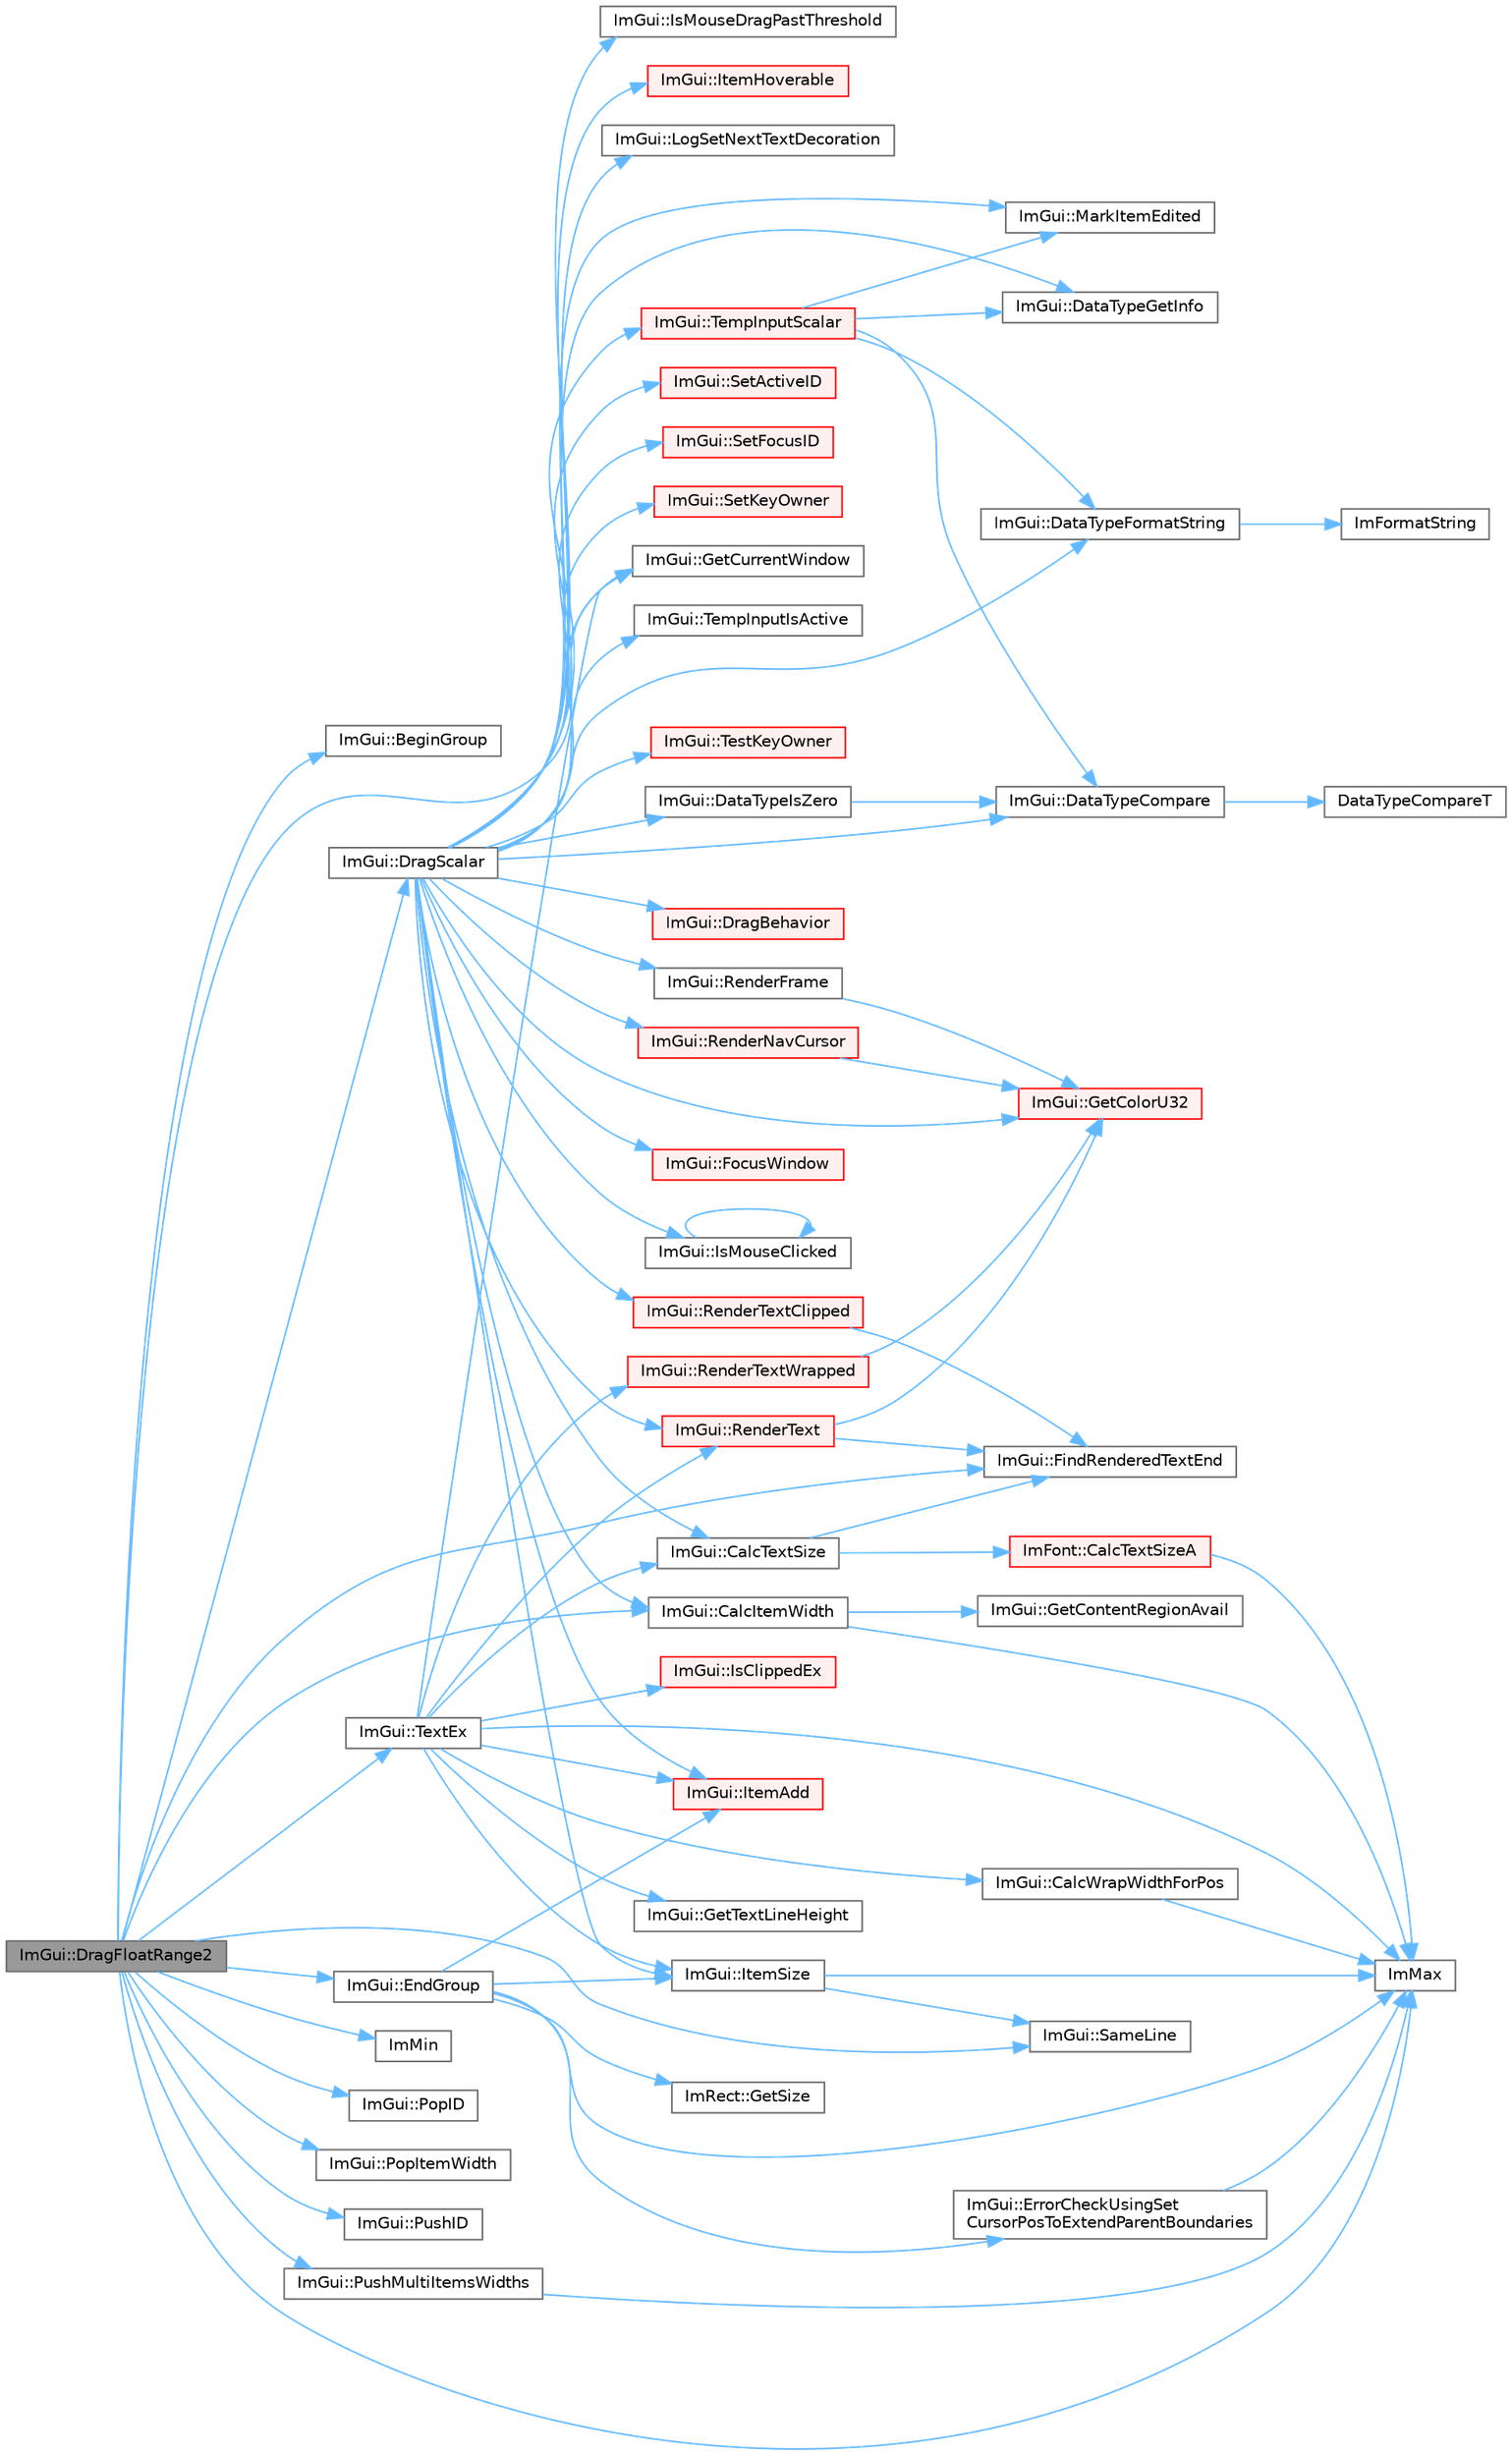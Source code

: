 digraph "ImGui::DragFloatRange2"
{
 // LATEX_PDF_SIZE
  bgcolor="transparent";
  edge [fontname=Helvetica,fontsize=10,labelfontname=Helvetica,labelfontsize=10];
  node [fontname=Helvetica,fontsize=10,shape=box,height=0.2,width=0.4];
  rankdir="LR";
  Node1 [id="Node000001",label="ImGui::DragFloatRange2",height=0.2,width=0.4,color="gray40", fillcolor="grey60", style="filled", fontcolor="black",tooltip=" "];
  Node1 -> Node2 [id="edge1_Node000001_Node000002",color="steelblue1",style="solid",tooltip=" "];
  Node2 [id="Node000002",label="ImGui::BeginGroup",height=0.2,width=0.4,color="grey40", fillcolor="white", style="filled",URL="$namespace_im_gui.html#a42407e196b7ed2a8755bff28aae9805f",tooltip=" "];
  Node1 -> Node3 [id="edge2_Node000001_Node000003",color="steelblue1",style="solid",tooltip=" "];
  Node3 [id="Node000003",label="ImGui::CalcItemWidth",height=0.2,width=0.4,color="grey40", fillcolor="white", style="filled",URL="$namespace_im_gui.html#ab3b3ba92ebd8bca4a552dd93321a1994",tooltip=" "];
  Node3 -> Node4 [id="edge3_Node000003_Node000004",color="steelblue1",style="solid",tooltip=" "];
  Node4 [id="Node000004",label="ImGui::GetContentRegionAvail",height=0.2,width=0.4,color="grey40", fillcolor="white", style="filled",URL="$namespace_im_gui.html#a410c8e19b2fea8b52746ca11b3930301",tooltip=" "];
  Node3 -> Node5 [id="edge4_Node000003_Node000005",color="steelblue1",style="solid",tooltip=" "];
  Node5 [id="Node000005",label="ImMax",height=0.2,width=0.4,color="grey40", fillcolor="white", style="filled",URL="$imgui__internal_8h.html#a7667efd95147d0422f140917c71a9226",tooltip=" "];
  Node1 -> Node6 [id="edge5_Node000001_Node000006",color="steelblue1",style="solid",tooltip=" "];
  Node6 [id="Node000006",label="ImGui::DragScalar",height=0.2,width=0.4,color="grey40", fillcolor="white", style="filled",URL="$namespace_im_gui.html#a17d8926e8f44a6d00575b12081c51fe0",tooltip=" "];
  Node6 -> Node3 [id="edge6_Node000006_Node000003",color="steelblue1",style="solid",tooltip=" "];
  Node6 -> Node7 [id="edge7_Node000006_Node000007",color="steelblue1",style="solid",tooltip=" "];
  Node7 [id="Node000007",label="ImGui::CalcTextSize",height=0.2,width=0.4,color="grey40", fillcolor="white", style="filled",URL="$namespace_im_gui.html#a848b9db6cc4a186751c0ecebcaadc33b",tooltip=" "];
  Node7 -> Node8 [id="edge8_Node000007_Node000008",color="steelblue1",style="solid",tooltip=" "];
  Node8 [id="Node000008",label="ImFont::CalcTextSizeA",height=0.2,width=0.4,color="red", fillcolor="#FFF0F0", style="filled",URL="$struct_im_font.html#a418146c00c3dee351a411b952cce5175",tooltip=" "];
  Node8 -> Node5 [id="edge9_Node000008_Node000005",color="steelblue1",style="solid",tooltip=" "];
  Node7 -> Node15 [id="edge10_Node000007_Node000015",color="steelblue1",style="solid",tooltip=" "];
  Node15 [id="Node000015",label="ImGui::FindRenderedTextEnd",height=0.2,width=0.4,color="grey40", fillcolor="white", style="filled",URL="$namespace_im_gui.html#a7671e1dbc803a31b06081b52a771d83f",tooltip=" "];
  Node6 -> Node16 [id="edge11_Node000006_Node000016",color="steelblue1",style="solid",tooltip=" "];
  Node16 [id="Node000016",label="ImGui::DataTypeCompare",height=0.2,width=0.4,color="grey40", fillcolor="white", style="filled",URL="$namespace_im_gui.html#aa859c7a74393669eb8418a82b5b174e7",tooltip=" "];
  Node16 -> Node17 [id="edge12_Node000016_Node000017",color="steelblue1",style="solid",tooltip=" "];
  Node17 [id="Node000017",label="DataTypeCompareT",height=0.2,width=0.4,color="grey40", fillcolor="white", style="filled",URL="$imgui__widgets_8cpp.html#a912c66d17cb3b09d5daac6e6b992a9a2",tooltip=" "];
  Node6 -> Node18 [id="edge13_Node000006_Node000018",color="steelblue1",style="solid",tooltip=" "];
  Node18 [id="Node000018",label="ImGui::DataTypeFormatString",height=0.2,width=0.4,color="grey40", fillcolor="white", style="filled",URL="$namespace_im_gui.html#a5fda8e22d0e4721940aefcb7232b1f82",tooltip=" "];
  Node18 -> Node19 [id="edge14_Node000018_Node000019",color="steelblue1",style="solid",tooltip=" "];
  Node19 [id="Node000019",label="ImFormatString",height=0.2,width=0.4,color="grey40", fillcolor="white", style="filled",URL="$imgui_8cpp.html#a75ccaf7d676b1f567ba888ae42ac3809",tooltip=" "];
  Node6 -> Node20 [id="edge15_Node000006_Node000020",color="steelblue1",style="solid",tooltip=" "];
  Node20 [id="Node000020",label="ImGui::DataTypeGetInfo",height=0.2,width=0.4,color="grey40", fillcolor="white", style="filled",URL="$namespace_im_gui.html#a5b25ed1443e5a28d5a5725892e896578",tooltip=" "];
  Node6 -> Node21 [id="edge16_Node000006_Node000021",color="steelblue1",style="solid",tooltip=" "];
  Node21 [id="Node000021",label="ImGui::DataTypeIsZero",height=0.2,width=0.4,color="grey40", fillcolor="white", style="filled",URL="$namespace_im_gui.html#a983851235a91d00c4e7431444551c36f",tooltip=" "];
  Node21 -> Node16 [id="edge17_Node000021_Node000016",color="steelblue1",style="solid",tooltip=" "];
  Node6 -> Node22 [id="edge18_Node000006_Node000022",color="steelblue1",style="solid",tooltip=" "];
  Node22 [id="Node000022",label="ImGui::DragBehavior",height=0.2,width=0.4,color="red", fillcolor="#FFF0F0", style="filled",URL="$namespace_im_gui.html#a03fd8ebf820fd67eccfa0ee037df2d0c",tooltip=" "];
  Node6 -> Node27 [id="edge19_Node000006_Node000027",color="steelblue1",style="solid",tooltip=" "];
  Node27 [id="Node000027",label="ImGui::FocusWindow",height=0.2,width=0.4,color="red", fillcolor="#FFF0F0", style="filled",URL="$namespace_im_gui.html#a27aa6f2f3aa11778c6d023b1b223f262",tooltip=" "];
  Node6 -> Node44 [id="edge20_Node000006_Node000044",color="steelblue1",style="solid",tooltip=" "];
  Node44 [id="Node000044",label="ImGui::GetColorU32",height=0.2,width=0.4,color="red", fillcolor="#FFF0F0", style="filled",URL="$namespace_im_gui.html#a0de2d9bd347d9866511eb8d014e62556",tooltip=" "];
  Node6 -> Node46 [id="edge21_Node000006_Node000046",color="steelblue1",style="solid",tooltip=" "];
  Node46 [id="Node000046",label="ImGui::GetCurrentWindow",height=0.2,width=0.4,color="grey40", fillcolor="white", style="filled",URL="$namespace_im_gui.html#ac452417b5004ca16a814a72cff153526",tooltip=" "];
  Node6 -> Node47 [id="edge22_Node000006_Node000047",color="steelblue1",style="solid",tooltip=" "];
  Node47 [id="Node000047",label="ImGui::IsMouseClicked",height=0.2,width=0.4,color="grey40", fillcolor="white", style="filled",URL="$namespace_im_gui.html#a2d430db9485d0b3d86d51d5436225495",tooltip=" "];
  Node47 -> Node47 [id="edge23_Node000047_Node000047",color="steelblue1",style="solid",tooltip=" "];
  Node6 -> Node48 [id="edge24_Node000006_Node000048",color="steelblue1",style="solid",tooltip=" "];
  Node48 [id="Node000048",label="ImGui::IsMouseDragPastThreshold",height=0.2,width=0.4,color="grey40", fillcolor="white", style="filled",URL="$namespace_im_gui.html#ad1b3473eaad344022a022acfd45b0f5c",tooltip=" "];
  Node6 -> Node49 [id="edge25_Node000006_Node000049",color="steelblue1",style="solid",tooltip=" "];
  Node49 [id="Node000049",label="ImGui::ItemAdd",height=0.2,width=0.4,color="red", fillcolor="#FFF0F0", style="filled",URL="$namespace_im_gui.html#a0c2ccafc8d403c02a6590ac21157b9ac",tooltip=" "];
  Node6 -> Node100 [id="edge26_Node000006_Node000100",color="steelblue1",style="solid",tooltip=" "];
  Node100 [id="Node000100",label="ImGui::ItemHoverable",height=0.2,width=0.4,color="red", fillcolor="#FFF0F0", style="filled",URL="$namespace_im_gui.html#a1d7304e335dbe35c4d97b67854111ed2",tooltip=" "];
  Node6 -> Node183 [id="edge27_Node000006_Node000183",color="steelblue1",style="solid",tooltip=" "];
  Node183 [id="Node000183",label="ImGui::ItemSize",height=0.2,width=0.4,color="grey40", fillcolor="white", style="filled",URL="$namespace_im_gui.html#a4b5818a652d943ea54e0cec9fb3943d7",tooltip=" "];
  Node183 -> Node5 [id="edge28_Node000183_Node000005",color="steelblue1",style="solid",tooltip=" "];
  Node183 -> Node184 [id="edge29_Node000183_Node000184",color="steelblue1",style="solid",tooltip=" "];
  Node184 [id="Node000184",label="ImGui::SameLine",height=0.2,width=0.4,color="grey40", fillcolor="white", style="filled",URL="$namespace_im_gui.html#addd433eb3aae59119e341e80db474f66",tooltip=" "];
  Node6 -> Node269 [id="edge30_Node000006_Node000269",color="steelblue1",style="solid",tooltip=" "];
  Node269 [id="Node000269",label="ImGui::LogSetNextTextDecoration",height=0.2,width=0.4,color="grey40", fillcolor="white", style="filled",URL="$namespace_im_gui.html#a66bc1e61bff5f2170bcd2d7d071eaa22",tooltip=" "];
  Node6 -> Node291 [id="edge31_Node000006_Node000291",color="steelblue1",style="solid",tooltip=" "];
  Node291 [id="Node000291",label="ImGui::MarkItemEdited",height=0.2,width=0.4,color="grey40", fillcolor="white", style="filled",URL="$namespace_im_gui.html#a83036681a36fbee2d35b5b57a1ef72e6",tooltip=" "];
  Node6 -> Node236 [id="edge32_Node000006_Node000236",color="steelblue1",style="solid",tooltip=" "];
  Node236 [id="Node000236",label="ImGui::RenderFrame",height=0.2,width=0.4,color="grey40", fillcolor="white", style="filled",URL="$namespace_im_gui.html#a6eb97ff501764c37df4ffd99ebadeba7",tooltip=" "];
  Node236 -> Node44 [id="edge33_Node000236_Node000044",color="steelblue1",style="solid",tooltip=" "];
  Node6 -> Node237 [id="edge34_Node000006_Node000237",color="steelblue1",style="solid",tooltip=" "];
  Node237 [id="Node000237",label="ImGui::RenderNavCursor",height=0.2,width=0.4,color="red", fillcolor="#FFF0F0", style="filled",URL="$namespace_im_gui.html#a2722dcfe26c7f6e8cd522102ef5b7df2",tooltip=" "];
  Node237 -> Node44 [id="edge35_Node000237_Node000044",color="steelblue1",style="solid",tooltip=" "];
  Node6 -> Node279 [id="edge36_Node000006_Node000279",color="steelblue1",style="solid",tooltip=" "];
  Node279 [id="Node000279",label="ImGui::RenderText",height=0.2,width=0.4,color="red", fillcolor="#FFF0F0", style="filled",URL="$namespace_im_gui.html#a9971ce57f2a288ac3a12df886c5550d1",tooltip=" "];
  Node279 -> Node15 [id="edge37_Node000279_Node000015",color="steelblue1",style="solid",tooltip=" "];
  Node279 -> Node44 [id="edge38_Node000279_Node000044",color="steelblue1",style="solid",tooltip=" "];
  Node6 -> Node285 [id="edge39_Node000006_Node000285",color="steelblue1",style="solid",tooltip=" "];
  Node285 [id="Node000285",label="ImGui::RenderTextClipped",height=0.2,width=0.4,color="red", fillcolor="#FFF0F0", style="filled",URL="$namespace_im_gui.html#ab362eafae794c7364a6b96ea06f38eb9",tooltip=" "];
  Node285 -> Node15 [id="edge40_Node000285_Node000015",color="steelblue1",style="solid",tooltip=" "];
  Node6 -> Node24 [id="edge41_Node000006_Node000024",color="steelblue1",style="solid",tooltip=" "];
  Node24 [id="Node000024",label="ImGui::SetActiveID",height=0.2,width=0.4,color="red", fillcolor="#FFF0F0", style="filled",URL="$namespace_im_gui.html#a27b8ace13a8c421ee8405f0cbebe4ead",tooltip=" "];
  Node6 -> Node294 [id="edge42_Node000006_Node000294",color="steelblue1",style="solid",tooltip=" "];
  Node294 [id="Node000294",label="ImGui::SetFocusID",height=0.2,width=0.4,color="red", fillcolor="#FFF0F0", style="filled",URL="$namespace_im_gui.html#a8ad578d7141486ff12b59b0c251234e6",tooltip=" "];
  Node6 -> Node220 [id="edge43_Node000006_Node000220",color="steelblue1",style="solid",tooltip=" "];
  Node220 [id="Node000220",label="ImGui::SetKeyOwner",height=0.2,width=0.4,color="red", fillcolor="#FFF0F0", style="filled",URL="$namespace_im_gui.html#ac415798dd69ab045cda84dd14a52c3ea",tooltip=" "];
  Node6 -> Node524 [id="edge44_Node000006_Node000524",color="steelblue1",style="solid",tooltip=" "];
  Node524 [id="Node000524",label="ImGui::TempInputIsActive",height=0.2,width=0.4,color="grey40", fillcolor="white", style="filled",URL="$namespace_im_gui.html#a4e5c8dd9a681f3b8f8f36b07d84ae0e5",tooltip=" "];
  Node6 -> Node525 [id="edge45_Node000006_Node000525",color="steelblue1",style="solid",tooltip=" "];
  Node525 [id="Node000525",label="ImGui::TempInputScalar",height=0.2,width=0.4,color="red", fillcolor="#FFF0F0", style="filled",URL="$namespace_im_gui.html#a392fed3e7db2a75abf217bf84c6abce9",tooltip=" "];
  Node525 -> Node16 [id="edge46_Node000525_Node000016",color="steelblue1",style="solid",tooltip=" "];
  Node525 -> Node18 [id="edge47_Node000525_Node000018",color="steelblue1",style="solid",tooltip=" "];
  Node525 -> Node20 [id="edge48_Node000525_Node000020",color="steelblue1",style="solid",tooltip=" "];
  Node525 -> Node291 [id="edge49_Node000525_Node000291",color="steelblue1",style="solid",tooltip=" "];
  Node6 -> Node207 [id="edge50_Node000006_Node000207",color="steelblue1",style="solid",tooltip=" "];
  Node207 [id="Node000207",label="ImGui::TestKeyOwner",height=0.2,width=0.4,color="red", fillcolor="#FFF0F0", style="filled",URL="$namespace_im_gui.html#ad12c5be2f1c691e4e6656524248824fb",tooltip=" "];
  Node1 -> Node181 [id="edge51_Node000001_Node000181",color="steelblue1",style="solid",tooltip=" "];
  Node181 [id="Node000181",label="ImGui::EndGroup",height=0.2,width=0.4,color="grey40", fillcolor="white", style="filled",URL="$namespace_im_gui.html#a05fc97fc64f28a55486087f503d9a622",tooltip=" "];
  Node181 -> Node178 [id="edge52_Node000181_Node000178",color="steelblue1",style="solid",tooltip=" "];
  Node178 [id="Node000178",label="ImGui::ErrorCheckUsingSet\lCursorPosToExtendParentBoundaries",height=0.2,width=0.4,color="grey40", fillcolor="white", style="filled",URL="$namespace_im_gui.html#ad5832500c14abd9e76e376b82701385b",tooltip=" "];
  Node178 -> Node5 [id="edge53_Node000178_Node000005",color="steelblue1",style="solid",tooltip=" "];
  Node181 -> Node182 [id="edge54_Node000181_Node000182",color="steelblue1",style="solid",tooltip=" "];
  Node182 [id="Node000182",label="ImRect::GetSize",height=0.2,width=0.4,color="grey40", fillcolor="white", style="filled",URL="$struct_im_rect.html#ae459d9c50003058cfb34519a571aaf33",tooltip=" "];
  Node181 -> Node5 [id="edge55_Node000181_Node000005",color="steelblue1",style="solid",tooltip=" "];
  Node181 -> Node49 [id="edge56_Node000181_Node000049",color="steelblue1",style="solid",tooltip=" "];
  Node181 -> Node183 [id="edge57_Node000181_Node000183",color="steelblue1",style="solid",tooltip=" "];
  Node1 -> Node15 [id="edge58_Node000001_Node000015",color="steelblue1",style="solid",tooltip=" "];
  Node1 -> Node46 [id="edge59_Node000001_Node000046",color="steelblue1",style="solid",tooltip=" "];
  Node1 -> Node5 [id="edge60_Node000001_Node000005",color="steelblue1",style="solid",tooltip=" "];
  Node1 -> Node14 [id="edge61_Node000001_Node000014",color="steelblue1",style="solid",tooltip=" "];
  Node14 [id="Node000014",label="ImMin",height=0.2,width=0.4,color="grey40", fillcolor="white", style="filled",URL="$imgui__internal_8h.html#a7f9d7828066a9d61b5630adcdf4655d3",tooltip=" "];
  Node1 -> Node150 [id="edge62_Node000001_Node000150",color="steelblue1",style="solid",tooltip=" "];
  Node150 [id="Node000150",label="ImGui::PopID",height=0.2,width=0.4,color="grey40", fillcolor="white", style="filled",URL="$namespace_im_gui.html#aba0b2d8f890a5d435ae43d0c4a2d4dd1",tooltip=" "];
  Node1 -> Node171 [id="edge63_Node000001_Node000171",color="steelblue1",style="solid",tooltip=" "];
  Node171 [id="Node000171",label="ImGui::PopItemWidth",height=0.2,width=0.4,color="grey40", fillcolor="white", style="filled",URL="$namespace_im_gui.html#ad29a3fc0cb5dfc7f9fc7224512ce90bf",tooltip=" "];
  Node1 -> Node151 [id="edge64_Node000001_Node000151",color="steelblue1",style="solid",tooltip=" "];
  Node151 [id="Node000151",label="ImGui::PushID",height=0.2,width=0.4,color="grey40", fillcolor="white", style="filled",URL="$namespace_im_gui.html#a27a8533605dc5b8cabf161bf7715bbde",tooltip=" "];
  Node1 -> Node565 [id="edge65_Node000001_Node000565",color="steelblue1",style="solid",tooltip=" "];
  Node565 [id="Node000565",label="ImGui::PushMultiItemsWidths",height=0.2,width=0.4,color="grey40", fillcolor="white", style="filled",URL="$namespace_im_gui.html#a6ec35a6af1a0bbe454d79c2c63b030cc",tooltip=" "];
  Node565 -> Node5 [id="edge66_Node000565_Node000005",color="steelblue1",style="solid",tooltip=" "];
  Node1 -> Node184 [id="edge67_Node000001_Node000184",color="steelblue1",style="solid",tooltip=" "];
  Node1 -> Node566 [id="edge68_Node000001_Node000566",color="steelblue1",style="solid",tooltip=" "];
  Node566 [id="Node000566",label="ImGui::TextEx",height=0.2,width=0.4,color="grey40", fillcolor="white", style="filled",URL="$namespace_im_gui.html#aae6420fec03511fd478d9108f31e6b5f",tooltip=" "];
  Node566 -> Node7 [id="edge69_Node000566_Node000007",color="steelblue1",style="solid",tooltip=" "];
  Node566 -> Node567 [id="edge70_Node000566_Node000567",color="steelblue1",style="solid",tooltip=" "];
  Node567 [id="Node000567",label="ImGui::CalcWrapWidthForPos",height=0.2,width=0.4,color="grey40", fillcolor="white", style="filled",URL="$namespace_im_gui.html#a66416151e58c34cd02973976de66e0e9",tooltip=" "];
  Node567 -> Node5 [id="edge71_Node000567_Node000005",color="steelblue1",style="solid",tooltip=" "];
  Node566 -> Node46 [id="edge72_Node000566_Node000046",color="steelblue1",style="solid",tooltip=" "];
  Node566 -> Node568 [id="edge73_Node000566_Node000568",color="steelblue1",style="solid",tooltip=" "];
  Node568 [id="Node000568",label="ImGui::GetTextLineHeight",height=0.2,width=0.4,color="grey40", fillcolor="white", style="filled",URL="$namespace_im_gui.html#aaba5637199d31ea23d4d143b30a44aff",tooltip=" "];
  Node566 -> Node5 [id="edge74_Node000566_Node000005",color="steelblue1",style="solid",tooltip=" "];
  Node566 -> Node569 [id="edge75_Node000566_Node000569",color="steelblue1",style="solid",tooltip=" "];
  Node569 [id="Node000569",label="ImGui::IsClippedEx",height=0.2,width=0.4,color="red", fillcolor="#FFF0F0", style="filled",URL="$namespace_im_gui.html#a7c21c85f5c95aa4ce6c2bd28bb980d44",tooltip=" "];
  Node566 -> Node49 [id="edge76_Node000566_Node000049",color="steelblue1",style="solid",tooltip=" "];
  Node566 -> Node183 [id="edge77_Node000566_Node000183",color="steelblue1",style="solid",tooltip=" "];
  Node566 -> Node279 [id="edge78_Node000566_Node000279",color="steelblue1",style="solid",tooltip=" "];
  Node566 -> Node570 [id="edge79_Node000566_Node000570",color="steelblue1",style="solid",tooltip=" "];
  Node570 [id="Node000570",label="ImGui::RenderTextWrapped",height=0.2,width=0.4,color="red", fillcolor="#FFF0F0", style="filled",URL="$namespace_im_gui.html#aa483b40f6899e1b289b4bf6c2673d1d2",tooltip=" "];
  Node570 -> Node44 [id="edge80_Node000570_Node000044",color="steelblue1",style="solid",tooltip=" "];
}
